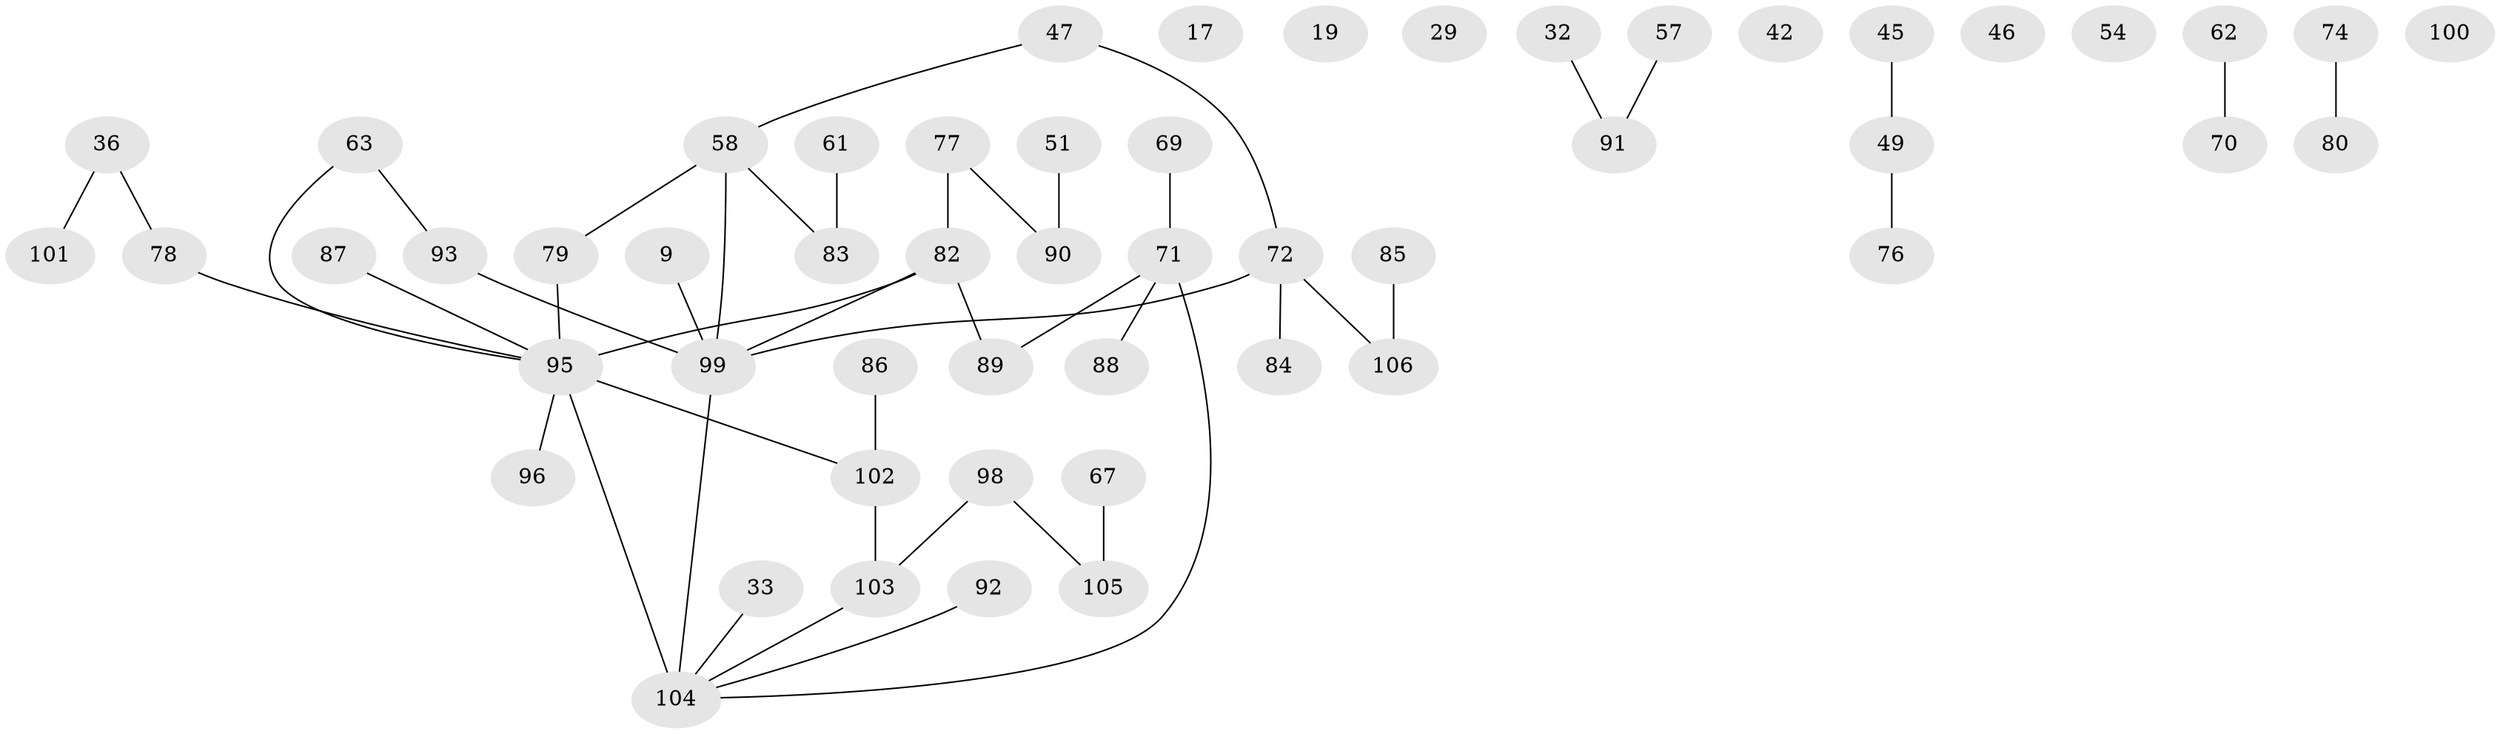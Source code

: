 // original degree distribution, {2: 0.3018867924528302, 1: 0.330188679245283, 3: 0.18867924528301888, 5: 0.02830188679245283, 4: 0.08490566037735849, 0: 0.05660377358490566, 6: 0.009433962264150943}
// Generated by graph-tools (version 1.1) at 2025/39/03/09/25 04:39:16]
// undirected, 53 vertices, 47 edges
graph export_dot {
graph [start="1"]
  node [color=gray90,style=filled];
  9;
  17;
  19;
  29;
  32;
  33;
  36;
  42 [super="+27"];
  45;
  46;
  47;
  49 [super="+3"];
  51 [super="+12"];
  54;
  57;
  58;
  61 [super="+25"];
  62;
  63;
  67;
  69;
  70;
  71 [super="+35+60"];
  72 [super="+24"];
  74;
  76;
  77 [super="+30"];
  78;
  79;
  80;
  82 [super="+8"];
  83;
  84;
  85;
  86;
  87;
  88;
  89;
  90 [super="+23"];
  91;
  92;
  93;
  95 [super="+34+75+55+66+50"];
  96 [super="+10"];
  98;
  99 [super="+18+28+81+56"];
  100;
  101;
  102 [super="+40+52+48"];
  103 [super="+11+73+94"];
  104 [super="+64+44+68+97"];
  105;
  106 [super="+6+43+65"];
  9 -- 99;
  32 -- 91;
  33 -- 104;
  36 -- 78;
  36 -- 101;
  45 -- 49;
  47 -- 58;
  47 -- 72;
  49 -- 76;
  51 -- 90;
  57 -- 91;
  58 -- 79;
  58 -- 83;
  58 -- 99;
  61 -- 83;
  62 -- 70;
  63 -- 93;
  63 -- 95;
  67 -- 105;
  69 -- 71;
  71 -- 88;
  71 -- 89;
  71 -- 104;
  72 -- 84;
  72 -- 99 [weight=2];
  72 -- 106;
  74 -- 80;
  77 -- 90;
  77 -- 82;
  78 -- 95;
  79 -- 95;
  82 -- 89;
  82 -- 99 [weight=2];
  82 -- 95;
  85 -- 106;
  86 -- 102;
  87 -- 95;
  92 -- 104;
  93 -- 99;
  95 -- 104 [weight=3];
  95 -- 102;
  95 -- 96;
  98 -- 105;
  98 -- 103;
  99 -- 104 [weight=3];
  102 -- 103 [weight=2];
  103 -- 104 [weight=2];
}
